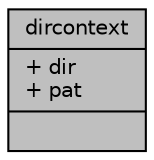 digraph "dircontext"
{
 // INTERACTIVE_SVG=YES
 // LATEX_PDF_SIZE
  edge [fontname="Helvetica",fontsize="10",labelfontname="Helvetica",labelfontsize="10"];
  node [fontname="Helvetica",fontsize="10",shape=record];
  Node1 [label="{dircontext\n|+ dir\l+ pat\l|}",height=0.2,width=0.4,color="black", fillcolor="grey75", style="filled", fontcolor="black",tooltip=" "];
}
